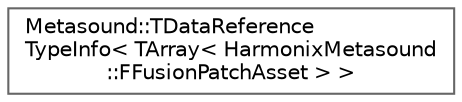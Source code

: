 digraph "Graphical Class Hierarchy"
{
 // INTERACTIVE_SVG=YES
 // LATEX_PDF_SIZE
  bgcolor="transparent";
  edge [fontname=Helvetica,fontsize=10,labelfontname=Helvetica,labelfontsize=10];
  node [fontname=Helvetica,fontsize=10,shape=box,height=0.2,width=0.4];
  rankdir="LR";
  Node0 [id="Node000000",label="Metasound::TDataReference\lTypeInfo\< TArray\< HarmonixMetasound\l::FFusionPatchAsset \> \>",height=0.2,width=0.4,color="grey40", fillcolor="white", style="filled",URL="$dd/d53/struct_1_1Metasound_1_1TDataReferenceTypeInfo_3_01TArray_3_01HarmonixMetasound_1_1FFusionPatchAsset_01_4_01_4.html",tooltip=" "];
}
